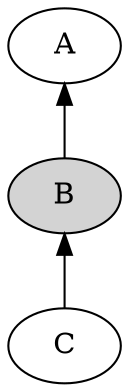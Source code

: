 // Serial Blocking Net
digraph {
	graph [rotation=180]
	edge [dir=back]
		A [style=solid]
		B [style=filled]
		C [style=solid]
			A -> B
			B -> C
}